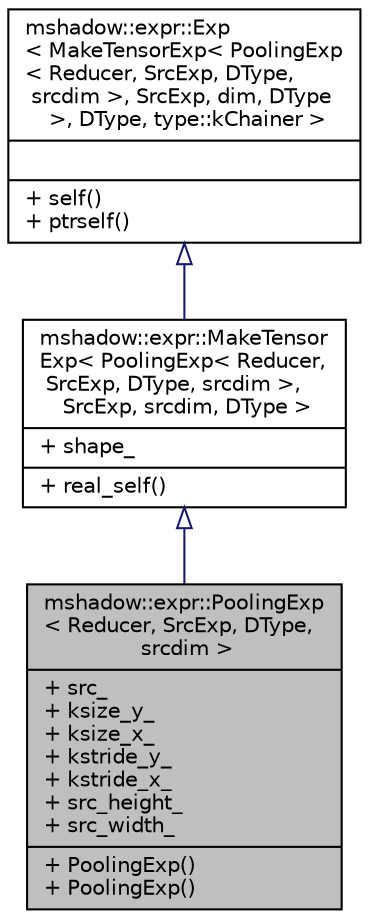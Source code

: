 digraph "mshadow::expr::PoolingExp&lt; Reducer, SrcExp, DType, srcdim &gt;"
{
 // LATEX_PDF_SIZE
  edge [fontname="Helvetica",fontsize="10",labelfontname="Helvetica",labelfontsize="10"];
  node [fontname="Helvetica",fontsize="10",shape=record];
  Node1 [label="{mshadow::expr::PoolingExp\l\< Reducer, SrcExp, DType,\l srcdim \>\n|+ src_\l+ ksize_y_\l+ ksize_x_\l+ kstride_y_\l+ kstride_x_\l+ src_height_\l+ src_width_\l|+ PoolingExp()\l+ PoolingExp()\l}",height=0.2,width=0.4,color="black", fillcolor="grey75", style="filled", fontcolor="black",tooltip="pooling expression, do reduction over local patches of a image"];
  Node2 -> Node1 [dir="back",color="midnightblue",fontsize="10",style="solid",arrowtail="onormal",fontname="Helvetica"];
  Node2 [label="{mshadow::expr::MakeTensor\lExp\< PoolingExp\< Reducer,\l SrcExp, DType, srcdim \>,\l SrcExp, srcdim, DType \>\n|+ shape_\l|+ real_self()\l}",height=0.2,width=0.4,color="black", fillcolor="white", style="filled",URL="$structmshadow_1_1expr_1_1MakeTensorExp.html",tooltip=" "];
  Node3 -> Node2 [dir="back",color="midnightblue",fontsize="10",style="solid",arrowtail="onormal",fontname="Helvetica"];
  Node3 [label="{mshadow::expr::Exp\l\< MakeTensorExp\< PoolingExp\l\< Reducer, SrcExp, DType,\l srcdim \>, SrcExp, dim, DType\l \>, DType, type::kChainer \>\n||+ self()\l+ ptrself()\l}",height=0.2,width=0.4,color="black", fillcolor="white", style="filled",URL="$structmshadow_1_1expr_1_1Exp.html",tooltip=" "];
}

